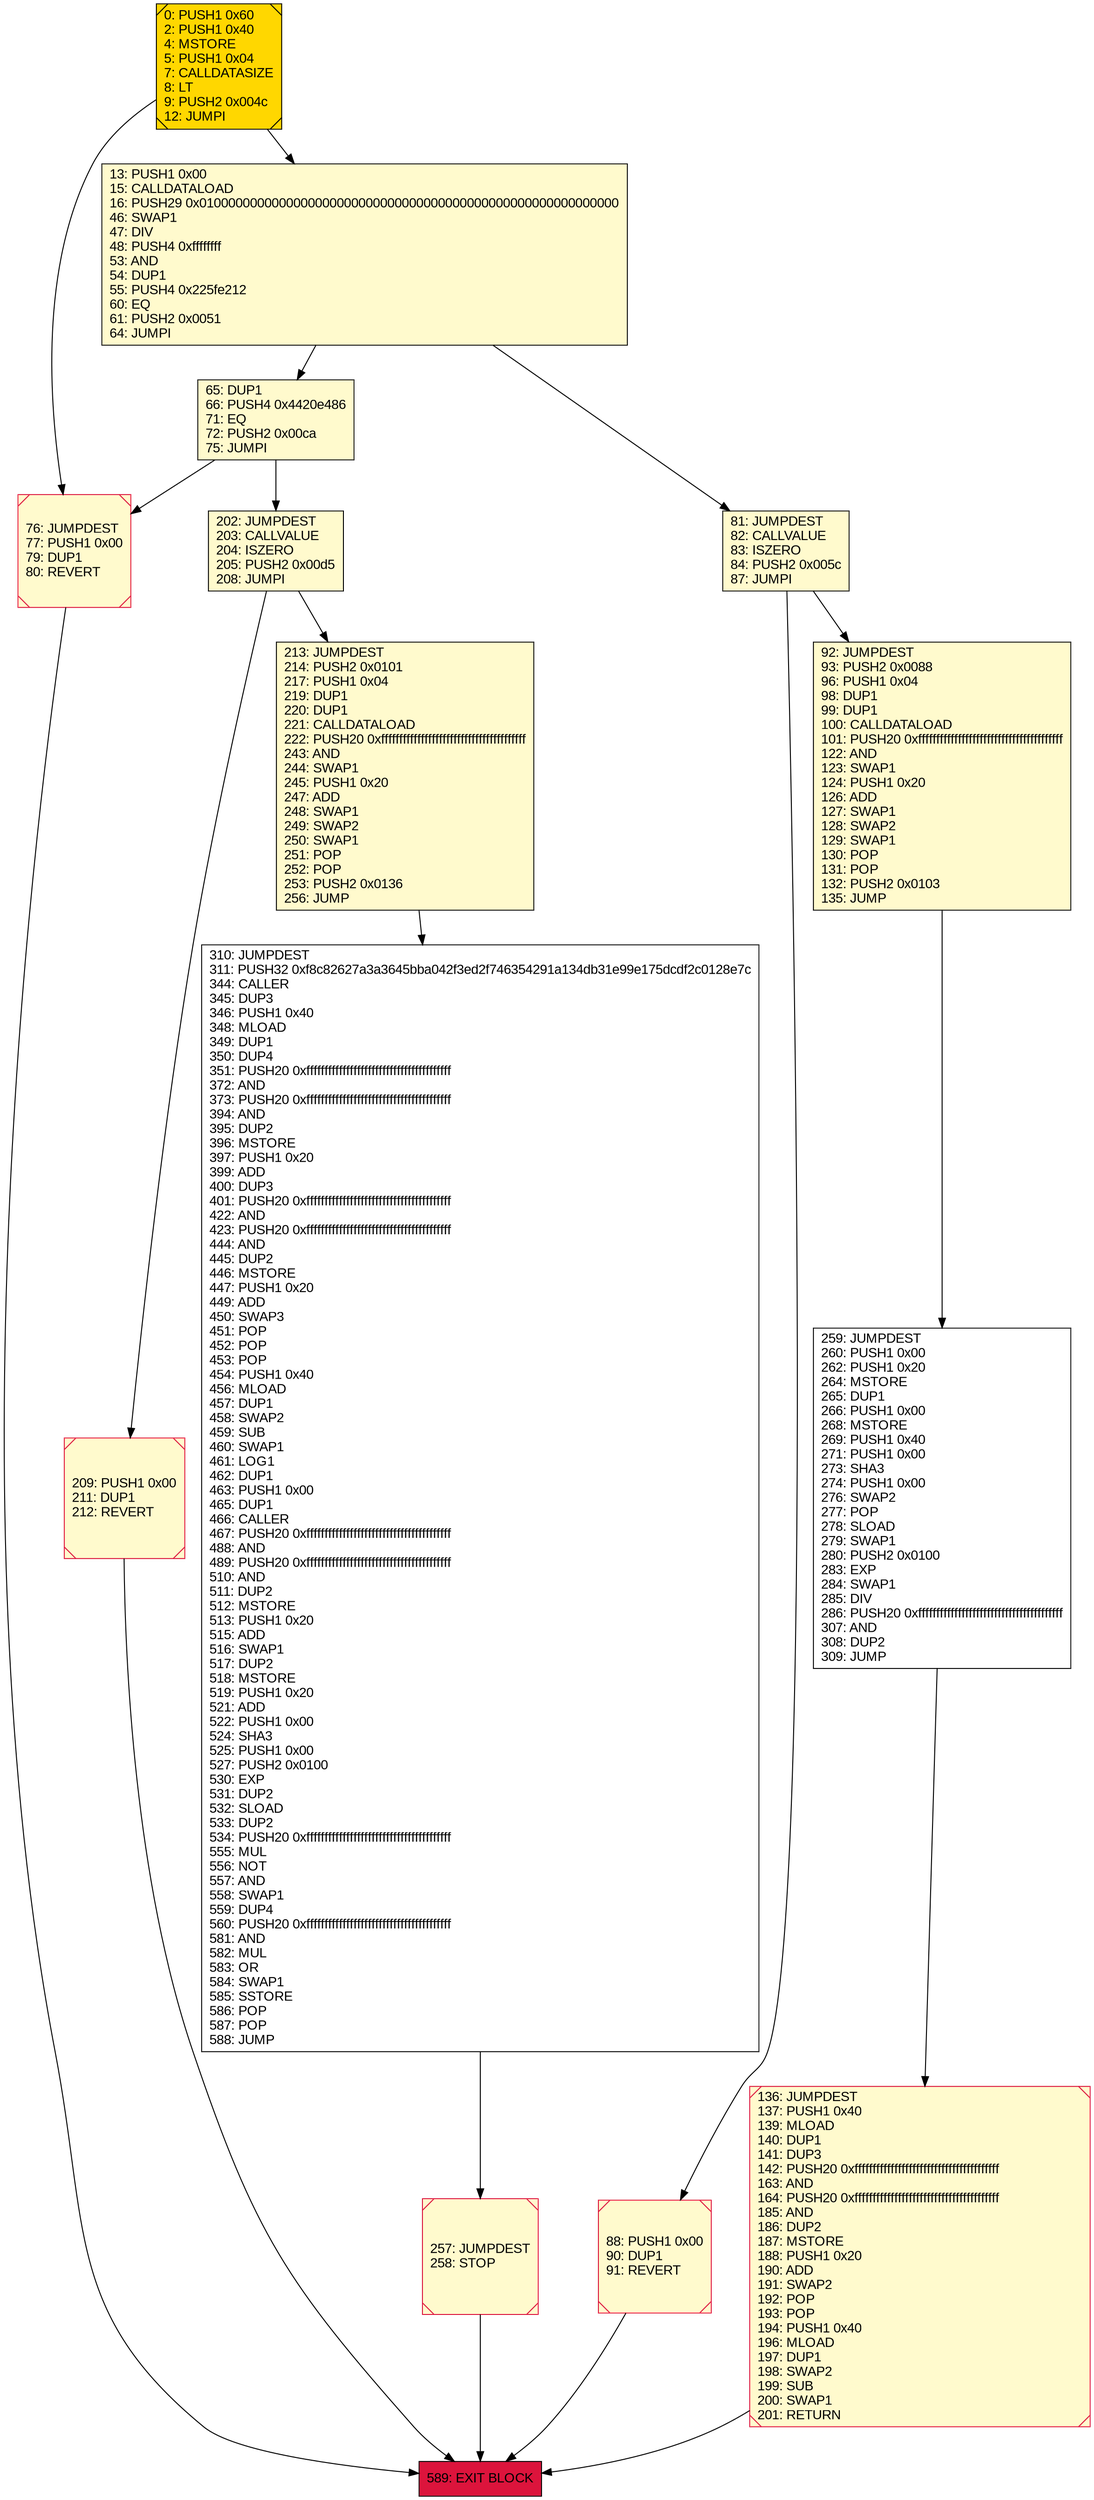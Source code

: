 digraph G {
bgcolor=transparent rankdir=UD;
node [shape=box style=filled color=black fillcolor=white fontname=arial fontcolor=black];
0 [label="0: PUSH1 0x60\l2: PUSH1 0x40\l4: MSTORE\l5: PUSH1 0x04\l7: CALLDATASIZE\l8: LT\l9: PUSH2 0x004c\l12: JUMPI\l" fillcolor=lemonchiffon shape=Msquare fillcolor=gold ];
13 [label="13: PUSH1 0x00\l15: CALLDATALOAD\l16: PUSH29 0x0100000000000000000000000000000000000000000000000000000000\l46: SWAP1\l47: DIV\l48: PUSH4 0xffffffff\l53: AND\l54: DUP1\l55: PUSH4 0x225fe212\l60: EQ\l61: PUSH2 0x0051\l64: JUMPI\l" fillcolor=lemonchiffon ];
310 [label="310: JUMPDEST\l311: PUSH32 0xf8c82627a3a3645bba042f3ed2f746354291a134db31e99e175dcdf2c0128e7c\l344: CALLER\l345: DUP3\l346: PUSH1 0x40\l348: MLOAD\l349: DUP1\l350: DUP4\l351: PUSH20 0xffffffffffffffffffffffffffffffffffffffff\l372: AND\l373: PUSH20 0xffffffffffffffffffffffffffffffffffffffff\l394: AND\l395: DUP2\l396: MSTORE\l397: PUSH1 0x20\l399: ADD\l400: DUP3\l401: PUSH20 0xffffffffffffffffffffffffffffffffffffffff\l422: AND\l423: PUSH20 0xffffffffffffffffffffffffffffffffffffffff\l444: AND\l445: DUP2\l446: MSTORE\l447: PUSH1 0x20\l449: ADD\l450: SWAP3\l451: POP\l452: POP\l453: POP\l454: PUSH1 0x40\l456: MLOAD\l457: DUP1\l458: SWAP2\l459: SUB\l460: SWAP1\l461: LOG1\l462: DUP1\l463: PUSH1 0x00\l465: DUP1\l466: CALLER\l467: PUSH20 0xffffffffffffffffffffffffffffffffffffffff\l488: AND\l489: PUSH20 0xffffffffffffffffffffffffffffffffffffffff\l510: AND\l511: DUP2\l512: MSTORE\l513: PUSH1 0x20\l515: ADD\l516: SWAP1\l517: DUP2\l518: MSTORE\l519: PUSH1 0x20\l521: ADD\l522: PUSH1 0x00\l524: SHA3\l525: PUSH1 0x00\l527: PUSH2 0x0100\l530: EXP\l531: DUP2\l532: SLOAD\l533: DUP2\l534: PUSH20 0xffffffffffffffffffffffffffffffffffffffff\l555: MUL\l556: NOT\l557: AND\l558: SWAP1\l559: DUP4\l560: PUSH20 0xffffffffffffffffffffffffffffffffffffffff\l581: AND\l582: MUL\l583: OR\l584: SWAP1\l585: SSTORE\l586: POP\l587: POP\l588: JUMP\l" ];
76 [label="76: JUMPDEST\l77: PUSH1 0x00\l79: DUP1\l80: REVERT\l" fillcolor=lemonchiffon shape=Msquare color=crimson ];
589 [label="589: EXIT BLOCK\l" fillcolor=crimson ];
81 [label="81: JUMPDEST\l82: CALLVALUE\l83: ISZERO\l84: PUSH2 0x005c\l87: JUMPI\l" fillcolor=lemonchiffon ];
209 [label="209: PUSH1 0x00\l211: DUP1\l212: REVERT\l" fillcolor=lemonchiffon shape=Msquare color=crimson ];
92 [label="92: JUMPDEST\l93: PUSH2 0x0088\l96: PUSH1 0x04\l98: DUP1\l99: DUP1\l100: CALLDATALOAD\l101: PUSH20 0xffffffffffffffffffffffffffffffffffffffff\l122: AND\l123: SWAP1\l124: PUSH1 0x20\l126: ADD\l127: SWAP1\l128: SWAP2\l129: SWAP1\l130: POP\l131: POP\l132: PUSH2 0x0103\l135: JUMP\l" fillcolor=lemonchiffon ];
257 [label="257: JUMPDEST\l258: STOP\l" fillcolor=lemonchiffon shape=Msquare color=crimson ];
213 [label="213: JUMPDEST\l214: PUSH2 0x0101\l217: PUSH1 0x04\l219: DUP1\l220: DUP1\l221: CALLDATALOAD\l222: PUSH20 0xffffffffffffffffffffffffffffffffffffffff\l243: AND\l244: SWAP1\l245: PUSH1 0x20\l247: ADD\l248: SWAP1\l249: SWAP2\l250: SWAP1\l251: POP\l252: POP\l253: PUSH2 0x0136\l256: JUMP\l" fillcolor=lemonchiffon ];
88 [label="88: PUSH1 0x00\l90: DUP1\l91: REVERT\l" fillcolor=lemonchiffon shape=Msquare color=crimson ];
202 [label="202: JUMPDEST\l203: CALLVALUE\l204: ISZERO\l205: PUSH2 0x00d5\l208: JUMPI\l" fillcolor=lemonchiffon ];
136 [label="136: JUMPDEST\l137: PUSH1 0x40\l139: MLOAD\l140: DUP1\l141: DUP3\l142: PUSH20 0xffffffffffffffffffffffffffffffffffffffff\l163: AND\l164: PUSH20 0xffffffffffffffffffffffffffffffffffffffff\l185: AND\l186: DUP2\l187: MSTORE\l188: PUSH1 0x20\l190: ADD\l191: SWAP2\l192: POP\l193: POP\l194: PUSH1 0x40\l196: MLOAD\l197: DUP1\l198: SWAP2\l199: SUB\l200: SWAP1\l201: RETURN\l" fillcolor=lemonchiffon shape=Msquare color=crimson ];
259 [label="259: JUMPDEST\l260: PUSH1 0x00\l262: PUSH1 0x20\l264: MSTORE\l265: DUP1\l266: PUSH1 0x00\l268: MSTORE\l269: PUSH1 0x40\l271: PUSH1 0x00\l273: SHA3\l274: PUSH1 0x00\l276: SWAP2\l277: POP\l278: SLOAD\l279: SWAP1\l280: PUSH2 0x0100\l283: EXP\l284: SWAP1\l285: DIV\l286: PUSH20 0xffffffffffffffffffffffffffffffffffffffff\l307: AND\l308: DUP2\l309: JUMP\l" ];
65 [label="65: DUP1\l66: PUSH4 0x4420e486\l71: EQ\l72: PUSH2 0x00ca\l75: JUMPI\l" fillcolor=lemonchiffon ];
0 -> 13;
81 -> 92;
202 -> 213;
76 -> 589;
65 -> 202;
259 -> 136;
81 -> 88;
202 -> 209;
0 -> 76;
92 -> 259;
213 -> 310;
88 -> 589;
13 -> 81;
136 -> 589;
65 -> 76;
13 -> 65;
257 -> 589;
209 -> 589;
310 -> 257;
}